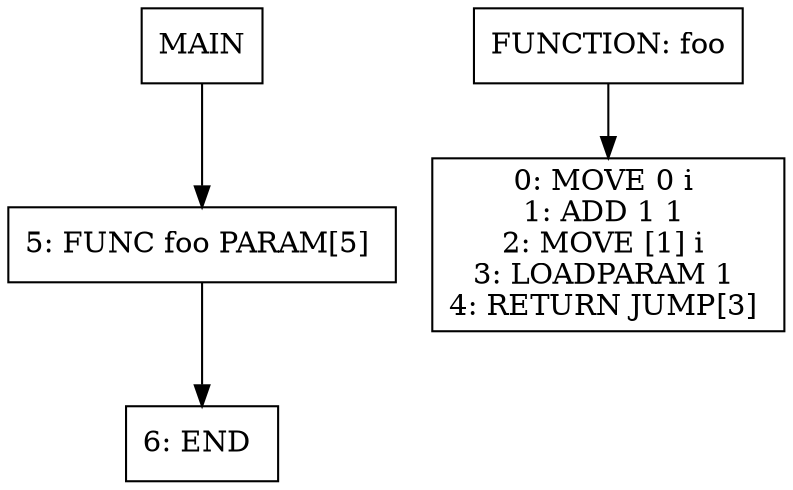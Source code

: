 digraph test001 {
node [shape=box]
1[label="MAIN"]
1 -> 10
10[label="5: FUNC foo PARAM[5] 
"]
10 -> 11
11[label="6: END 
"]
6[label="FUNCTION: foo"]
6 -> 8
8[label="0: MOVE 0 i 
1: ADD 1 1 
2: MOVE [1] i 
3: LOADPARAM 1 
4: RETURN JUMP[3] 
"]
}

